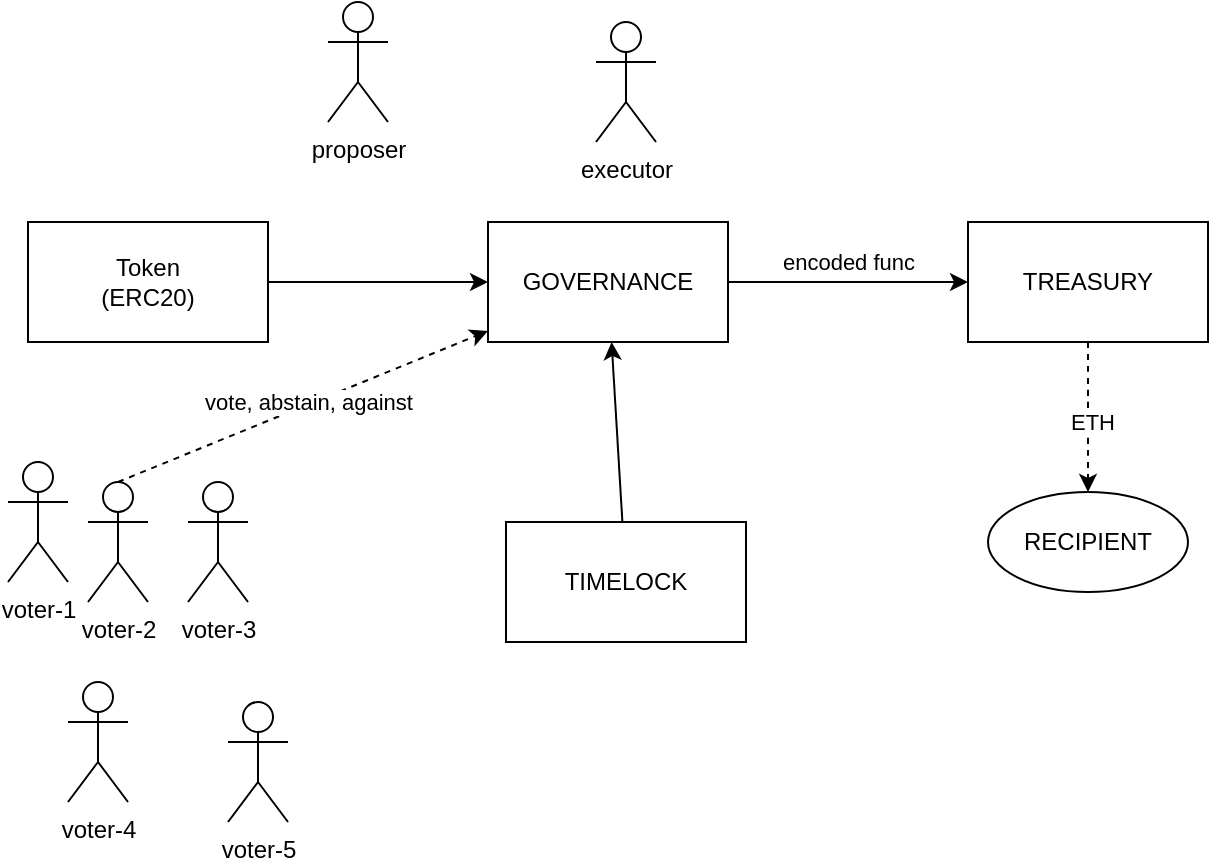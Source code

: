 <mxfile>
    <diagram id="TMdx20Ja7RPnpDBNZeGF" name="Page-1">
        <mxGraphModel dx="851" dy="654" grid="1" gridSize="10" guides="1" tooltips="1" connect="1" arrows="1" fold="1" page="1" pageScale="1" pageWidth="827" pageHeight="1169" math="0" shadow="0">
            <root>
                <mxCell id="0"/>
                <mxCell id="1" parent="0"/>
                <mxCell id="2" style="edgeStyle=none;html=1;entryX=0;entryY=0.5;entryDx=0;entryDy=0;" parent="1" source="3" target="7" edge="1">
                    <mxGeometry relative="1" as="geometry"/>
                </mxCell>
                <mxCell id="3" value="Token&lt;br&gt;(ERC20)" style="rounded=0;whiteSpace=wrap;html=1;" parent="1" vertex="1">
                    <mxGeometry x="130" y="120" width="120" height="60" as="geometry"/>
                </mxCell>
                <mxCell id="4" style="edgeStyle=none;html=1;startArrow=classic;startFill=1;endArrow=none;endFill=0;" parent="1" source="7" target="8" edge="1">
                    <mxGeometry relative="1" as="geometry"/>
                </mxCell>
                <mxCell id="5" style="edgeStyle=orthogonalEdgeStyle;curved=1;html=1;entryX=0;entryY=0.5;entryDx=0;entryDy=0;" parent="1" source="7" target="16" edge="1">
                    <mxGeometry relative="1" as="geometry"/>
                </mxCell>
                <mxCell id="6" value="encoded func" style="edgeLabel;html=1;align=center;verticalAlign=middle;resizable=0;points=[];" parent="5" vertex="1" connectable="0">
                    <mxGeometry x="-0.33" y="-2" relative="1" as="geometry">
                        <mxPoint x="20" y="-12" as="offset"/>
                    </mxGeometry>
                </mxCell>
                <mxCell id="7" value="GOVERNANCE" style="rounded=0;whiteSpace=wrap;html=1;" parent="1" vertex="1">
                    <mxGeometry x="360" y="120" width="120" height="60" as="geometry"/>
                </mxCell>
                <mxCell id="8" value="TIMELOCK" style="rounded=0;whiteSpace=wrap;html=1;" parent="1" vertex="1">
                    <mxGeometry x="369" y="270" width="120" height="60" as="geometry"/>
                </mxCell>
                <mxCell id="9" value="voter-1" style="shape=umlActor;verticalLabelPosition=bottom;verticalAlign=top;html=1;outlineConnect=0;" parent="1" vertex="1">
                    <mxGeometry x="120" y="240" width="30" height="60" as="geometry"/>
                </mxCell>
                <mxCell id="10" style="edgeStyle=none;html=1;exitX=0.5;exitY=0;exitDx=0;exitDy=0;exitPerimeter=0;dashed=1;" parent="1" source="12" target="7" edge="1">
                    <mxGeometry relative="1" as="geometry"/>
                </mxCell>
                <mxCell id="11" value="vote, abstain, against" style="edgeLabel;html=1;align=center;verticalAlign=middle;resizable=0;points=[];" parent="10" vertex="1" connectable="0">
                    <mxGeometry x="0.033" y="1" relative="1" as="geometry">
                        <mxPoint as="offset"/>
                    </mxGeometry>
                </mxCell>
                <mxCell id="12" value="voter-2" style="shape=umlActor;verticalLabelPosition=bottom;verticalAlign=top;html=1;outlineConnect=0;" parent="1" vertex="1">
                    <mxGeometry x="160" y="250" width="30" height="60" as="geometry"/>
                </mxCell>
                <mxCell id="13" value="voter-3" style="shape=umlActor;verticalLabelPosition=bottom;verticalAlign=top;html=1;outlineConnect=0;" parent="1" vertex="1">
                    <mxGeometry x="210" y="250" width="30" height="60" as="geometry"/>
                </mxCell>
                <mxCell id="14" style="edgeStyle=orthogonalEdgeStyle;curved=1;html=1;entryX=0.5;entryY=0;entryDx=0;entryDy=0;dashed=1;" parent="1" source="16" target="17" edge="1">
                    <mxGeometry relative="1" as="geometry"/>
                </mxCell>
                <mxCell id="15" value="ETH" style="edgeLabel;html=1;align=center;verticalAlign=middle;resizable=0;points=[];" parent="14" vertex="1" connectable="0">
                    <mxGeometry x="0.061" y="2" relative="1" as="geometry">
                        <mxPoint as="offset"/>
                    </mxGeometry>
                </mxCell>
                <mxCell id="16" value="TREASURY" style="rounded=0;whiteSpace=wrap;html=1;" parent="1" vertex="1">
                    <mxGeometry x="600" y="120" width="120" height="60" as="geometry"/>
                </mxCell>
                <mxCell id="17" value="RECIPIENT" style="ellipse;whiteSpace=wrap;html=1;" parent="1" vertex="1">
                    <mxGeometry x="610" y="255" width="100" height="50" as="geometry"/>
                </mxCell>
                <mxCell id="18" value="proposer" style="shape=umlActor;verticalLabelPosition=bottom;verticalAlign=top;html=1;outlineConnect=0;" vertex="1" parent="1">
                    <mxGeometry x="280" y="10" width="30" height="60" as="geometry"/>
                </mxCell>
                <mxCell id="19" value="executor" style="shape=umlActor;verticalLabelPosition=bottom;verticalAlign=top;html=1;outlineConnect=0;" vertex="1" parent="1">
                    <mxGeometry x="414" y="20" width="30" height="60" as="geometry"/>
                </mxCell>
                <mxCell id="20" value="voter-4" style="shape=umlActor;verticalLabelPosition=bottom;verticalAlign=top;html=1;outlineConnect=0;" vertex="1" parent="1">
                    <mxGeometry x="150" y="350" width="30" height="60" as="geometry"/>
                </mxCell>
                <mxCell id="21" value="voter-5" style="shape=umlActor;verticalLabelPosition=bottom;verticalAlign=top;html=1;outlineConnect=0;" vertex="1" parent="1">
                    <mxGeometry x="230" y="360" width="30" height="60" as="geometry"/>
                </mxCell>
            </root>
        </mxGraphModel>
    </diagram>
</mxfile>